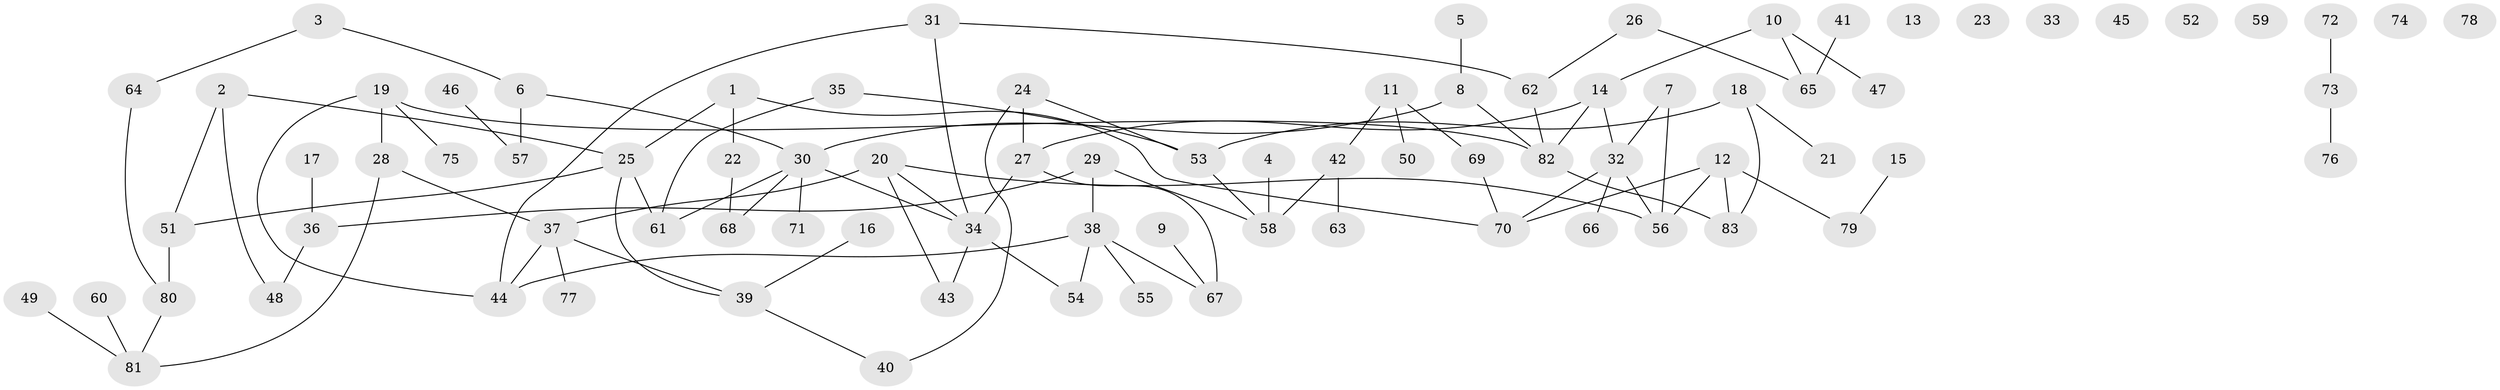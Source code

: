 // Generated by graph-tools (version 1.1) at 2025/12/03/09/25 04:12:53]
// undirected, 83 vertices, 98 edges
graph export_dot {
graph [start="1"]
  node [color=gray90,style=filled];
  1;
  2;
  3;
  4;
  5;
  6;
  7;
  8;
  9;
  10;
  11;
  12;
  13;
  14;
  15;
  16;
  17;
  18;
  19;
  20;
  21;
  22;
  23;
  24;
  25;
  26;
  27;
  28;
  29;
  30;
  31;
  32;
  33;
  34;
  35;
  36;
  37;
  38;
  39;
  40;
  41;
  42;
  43;
  44;
  45;
  46;
  47;
  48;
  49;
  50;
  51;
  52;
  53;
  54;
  55;
  56;
  57;
  58;
  59;
  60;
  61;
  62;
  63;
  64;
  65;
  66;
  67;
  68;
  69;
  70;
  71;
  72;
  73;
  74;
  75;
  76;
  77;
  78;
  79;
  80;
  81;
  82;
  83;
  1 -- 22;
  1 -- 25;
  1 -- 70;
  2 -- 25;
  2 -- 48;
  2 -- 51;
  3 -- 6;
  3 -- 64;
  4 -- 58;
  5 -- 8;
  6 -- 30;
  6 -- 57;
  7 -- 32;
  7 -- 56;
  8 -- 30;
  8 -- 82;
  9 -- 67;
  10 -- 14;
  10 -- 47;
  10 -- 65;
  11 -- 42;
  11 -- 50;
  11 -- 69;
  12 -- 56;
  12 -- 70;
  12 -- 79;
  12 -- 83;
  14 -- 27;
  14 -- 32;
  14 -- 82;
  15 -- 79;
  16 -- 39;
  17 -- 36;
  18 -- 21;
  18 -- 53;
  18 -- 83;
  19 -- 28;
  19 -- 44;
  19 -- 75;
  19 -- 82;
  20 -- 34;
  20 -- 37;
  20 -- 43;
  20 -- 56;
  22 -- 68;
  24 -- 27;
  24 -- 40;
  24 -- 53;
  25 -- 39;
  25 -- 51;
  25 -- 61;
  26 -- 62;
  26 -- 65;
  27 -- 34;
  27 -- 67;
  28 -- 37;
  28 -- 81;
  29 -- 36;
  29 -- 38;
  29 -- 58;
  30 -- 34;
  30 -- 61;
  30 -- 68;
  30 -- 71;
  31 -- 34;
  31 -- 44;
  31 -- 62;
  32 -- 56;
  32 -- 66;
  32 -- 70;
  34 -- 43;
  34 -- 54;
  35 -- 53;
  35 -- 61;
  36 -- 48;
  37 -- 39;
  37 -- 44;
  37 -- 77;
  38 -- 44;
  38 -- 54;
  38 -- 55;
  38 -- 67;
  39 -- 40;
  41 -- 65;
  42 -- 58;
  42 -- 63;
  46 -- 57;
  49 -- 81;
  51 -- 80;
  53 -- 58;
  60 -- 81;
  62 -- 82;
  64 -- 80;
  69 -- 70;
  72 -- 73;
  73 -- 76;
  80 -- 81;
  82 -- 83;
}
